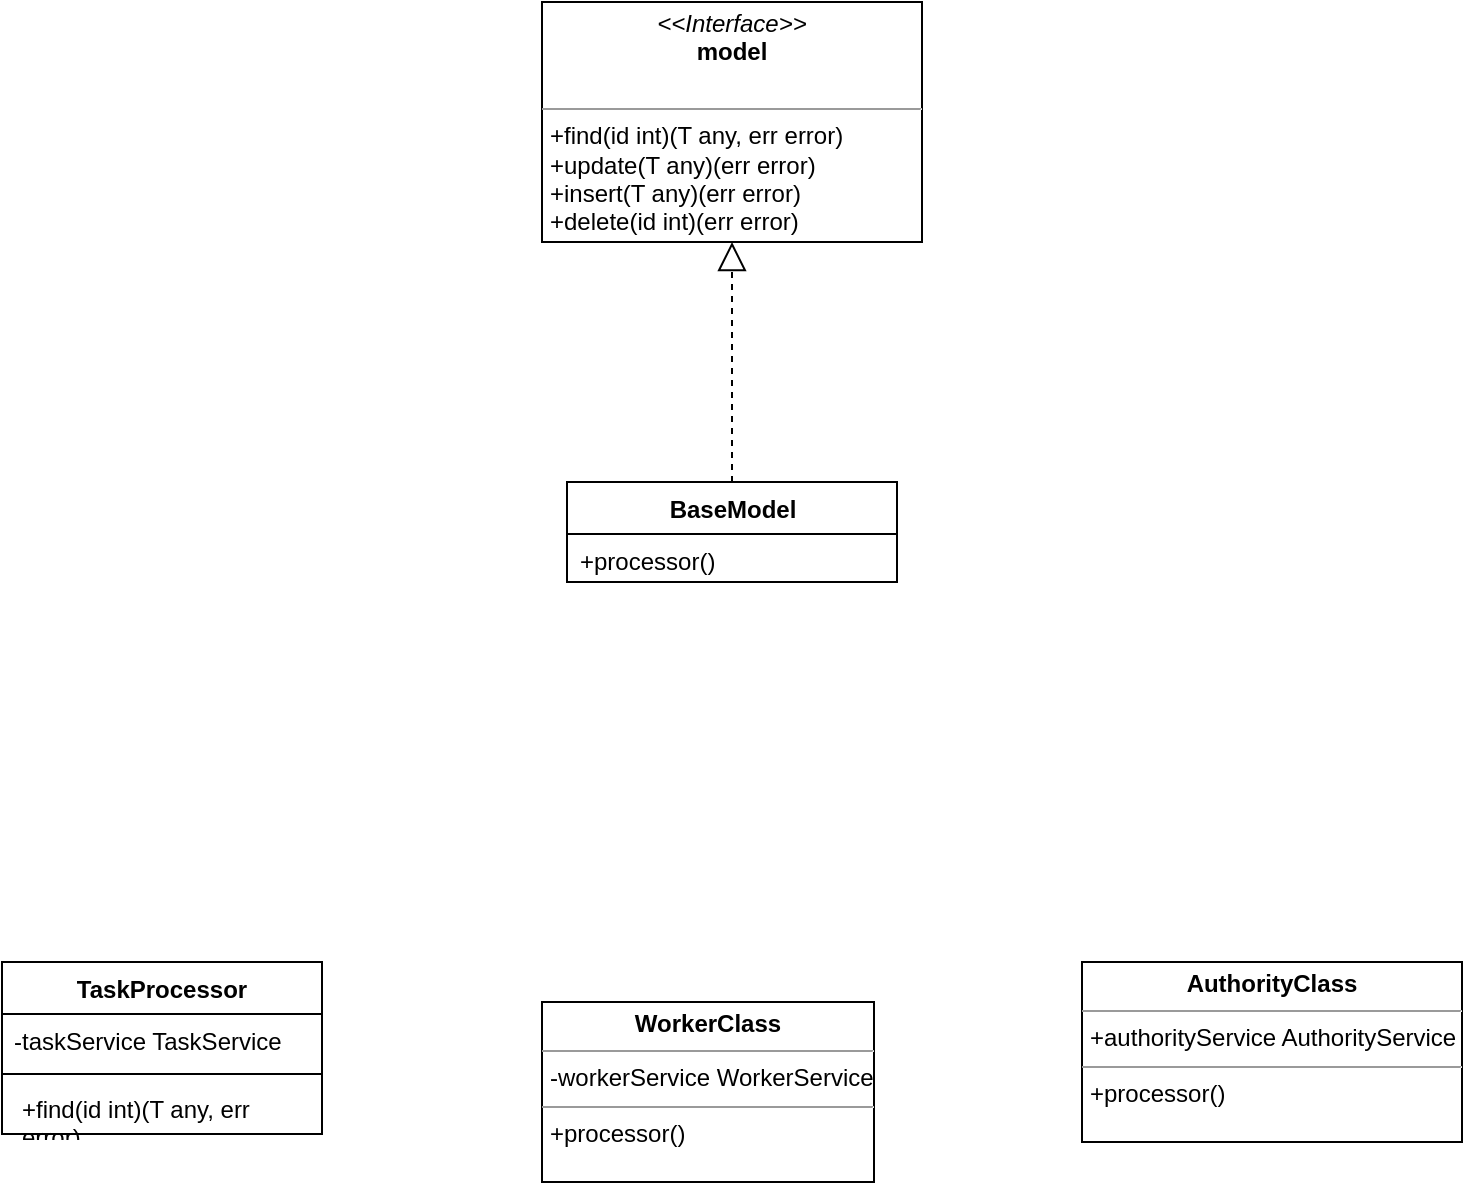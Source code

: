<mxfile version="21.6.1" type="github">
  <diagram name="第 1 页" id="wsBCTN-mYFiwft33BqTL">
    <mxGraphModel dx="1468" dy="703" grid="1" gridSize="10" guides="1" tooltips="1" connect="1" arrows="1" fold="1" page="1" pageScale="1" pageWidth="827" pageHeight="1169" math="0" shadow="0">
      <root>
        <mxCell id="0" />
        <mxCell id="1" parent="0" />
        <mxCell id="rOkeEVYFccKq1Q1TMDg3-9" value="&lt;p style=&quot;margin:0px;margin-top:4px;text-align:center;&quot;&gt;&lt;i&gt;&amp;lt;&amp;lt;Interface&amp;gt;&amp;gt;&lt;/i&gt;&lt;br&gt;&lt;b&gt;model&lt;/b&gt;&lt;/p&gt;&lt;p style=&quot;margin:0px;margin-left:4px;&quot;&gt;&lt;br&gt;&lt;/p&gt;&lt;hr size=&quot;1&quot;&gt;&lt;p style=&quot;margin:0px;margin-left:4px;&quot;&gt;+find(id int)(T any, err error)&lt;/p&gt;&lt;p style=&quot;margin:0px;margin-left:4px;&quot;&gt;+update(T any)(err error)&lt;/p&gt;&lt;p style=&quot;margin:0px;margin-left:4px;&quot;&gt;+insert(T any)(err error)&lt;/p&gt;&lt;p style=&quot;margin:0px;margin-left:4px;&quot;&gt;+delete(id int)(err error)&lt;/p&gt;&lt;p style=&quot;margin:0px;margin-left:4px;&quot;&gt;&lt;br&gt;&lt;/p&gt;" style="verticalAlign=top;align=left;overflow=fill;fontSize=12;fontFamily=Helvetica;html=1;whiteSpace=wrap;" vertex="1" parent="1">
          <mxGeometry x="310" y="120" width="190" height="120" as="geometry" />
        </mxCell>
        <mxCell id="rOkeEVYFccKq1Q1TMDg3-14" style="edgeStyle=orthogonalEdgeStyle;rounded=0;orthogonalLoop=1;jettySize=auto;html=1;dashed=1;endArrow=block;endFill=0;strokeWidth=1;endSize=12;" edge="1" parent="1" source="rOkeEVYFccKq1Q1TMDg3-10">
          <mxGeometry relative="1" as="geometry">
            <mxPoint x="405" y="240" as="targetPoint" />
          </mxGeometry>
        </mxCell>
        <mxCell id="rOkeEVYFccKq1Q1TMDg3-10" value="BaseModel" style="swimlane;fontStyle=1;align=center;verticalAlign=top;childLayout=stackLayout;horizontal=1;startSize=26;horizontalStack=0;resizeParent=1;resizeParentMax=0;resizeLast=0;collapsible=1;marginBottom=0;whiteSpace=wrap;html=1;" vertex="1" parent="1">
          <mxGeometry x="322.5" y="360" width="165" height="50" as="geometry" />
        </mxCell>
        <mxCell id="rOkeEVYFccKq1Q1TMDg3-13" value="+processor()" style="text;strokeColor=none;fillColor=none;align=left;verticalAlign=top;spacingLeft=4;spacingRight=4;overflow=hidden;rotatable=0;points=[[0,0.5],[1,0.5]];portConstraint=eastwest;whiteSpace=wrap;html=1;" vertex="1" parent="rOkeEVYFccKq1Q1TMDg3-10">
          <mxGeometry y="26" width="165" height="24" as="geometry" />
        </mxCell>
        <mxCell id="rOkeEVYFccKq1Q1TMDg3-15" value="TaskProcessor" style="swimlane;fontStyle=1;align=center;verticalAlign=top;childLayout=stackLayout;horizontal=1;startSize=26;horizontalStack=0;resizeParent=1;resizeParentMax=0;resizeLast=0;collapsible=1;marginBottom=0;whiteSpace=wrap;html=1;" vertex="1" parent="1">
          <mxGeometry x="40" y="600" width="160" height="86" as="geometry" />
        </mxCell>
        <mxCell id="rOkeEVYFccKq1Q1TMDg3-16" value="-taskService TaskService" style="text;strokeColor=none;fillColor=none;align=left;verticalAlign=top;spacingLeft=4;spacingRight=4;overflow=hidden;rotatable=0;points=[[0,0.5],[1,0.5]];portConstraint=eastwest;whiteSpace=wrap;html=1;" vertex="1" parent="rOkeEVYFccKq1Q1TMDg3-15">
          <mxGeometry y="26" width="160" height="26" as="geometry" />
        </mxCell>
        <mxCell id="rOkeEVYFccKq1Q1TMDg3-17" value="" style="line;strokeWidth=1;fillColor=none;align=left;verticalAlign=middle;spacingTop=-1;spacingLeft=3;spacingRight=3;rotatable=0;labelPosition=right;points=[];portConstraint=eastwest;strokeColor=inherit;" vertex="1" parent="rOkeEVYFccKq1Q1TMDg3-15">
          <mxGeometry y="52" width="160" height="8" as="geometry" />
        </mxCell>
        <mxCell id="rOkeEVYFccKq1Q1TMDg3-18" value="&lt;p style=&quot;border-color: var(--border-color); margin: 0px 0px 0px 4px;&quot;&gt;+find(id int)(T any, err error)&lt;/p&gt;&lt;p style=&quot;border-color: var(--border-color); margin: 0px 0px 0px 4px;&quot;&gt;+update(T any)(err error)&lt;/p&gt;&lt;p style=&quot;border-color: var(--border-color); margin: 0px 0px 0px 4px;&quot;&gt;+insert(T any)(err error)&lt;/p&gt;&lt;p style=&quot;border-color: var(--border-color); margin: 0px 0px 0px 4px;&quot;&gt;+delete(id int)(err error)&lt;/p&gt;" style="text;strokeColor=none;fillColor=none;align=left;verticalAlign=top;spacingLeft=4;spacingRight=4;overflow=hidden;rotatable=0;points=[[0,0.5],[1,0.5]];portConstraint=eastwest;whiteSpace=wrap;html=1;" vertex="1" parent="rOkeEVYFccKq1Q1TMDg3-15">
          <mxGeometry y="60" width="160" height="26" as="geometry" />
        </mxCell>
        <mxCell id="rOkeEVYFccKq1Q1TMDg3-19" value="&lt;p style=&quot;margin:0px;margin-top:4px;text-align:center;&quot;&gt;&lt;b&gt;WorkerClass&lt;/b&gt;&lt;/p&gt;&lt;hr size=&quot;1&quot;&gt;&lt;p style=&quot;margin:0px;margin-left:4px;&quot;&gt;-workerService WorkerService&lt;/p&gt;&lt;hr size=&quot;1&quot;&gt;&lt;p style=&quot;margin:0px;margin-left:4px;&quot;&gt;+processor()&lt;/p&gt;" style="verticalAlign=top;align=left;overflow=fill;fontSize=12;fontFamily=Helvetica;html=1;whiteSpace=wrap;" vertex="1" parent="1">
          <mxGeometry x="310" y="620" width="166" height="90" as="geometry" />
        </mxCell>
        <mxCell id="rOkeEVYFccKq1Q1TMDg3-20" value="&lt;p style=&quot;margin:0px;margin-top:4px;text-align:center;&quot;&gt;&lt;b&gt;AuthorityClass&lt;/b&gt;&lt;/p&gt;&lt;hr size=&quot;1&quot;&gt;&lt;p style=&quot;margin:0px;margin-left:4px;&quot;&gt;+authorityService AuthorityService&lt;/p&gt;&lt;hr size=&quot;1&quot;&gt;&lt;p style=&quot;margin:0px;margin-left:4px;&quot;&gt;+processor()&lt;/p&gt;" style="verticalAlign=top;align=left;overflow=fill;fontSize=12;fontFamily=Helvetica;html=1;whiteSpace=wrap;" vertex="1" parent="1">
          <mxGeometry x="580" y="600" width="190" height="90" as="geometry" />
        </mxCell>
      </root>
    </mxGraphModel>
  </diagram>
</mxfile>
